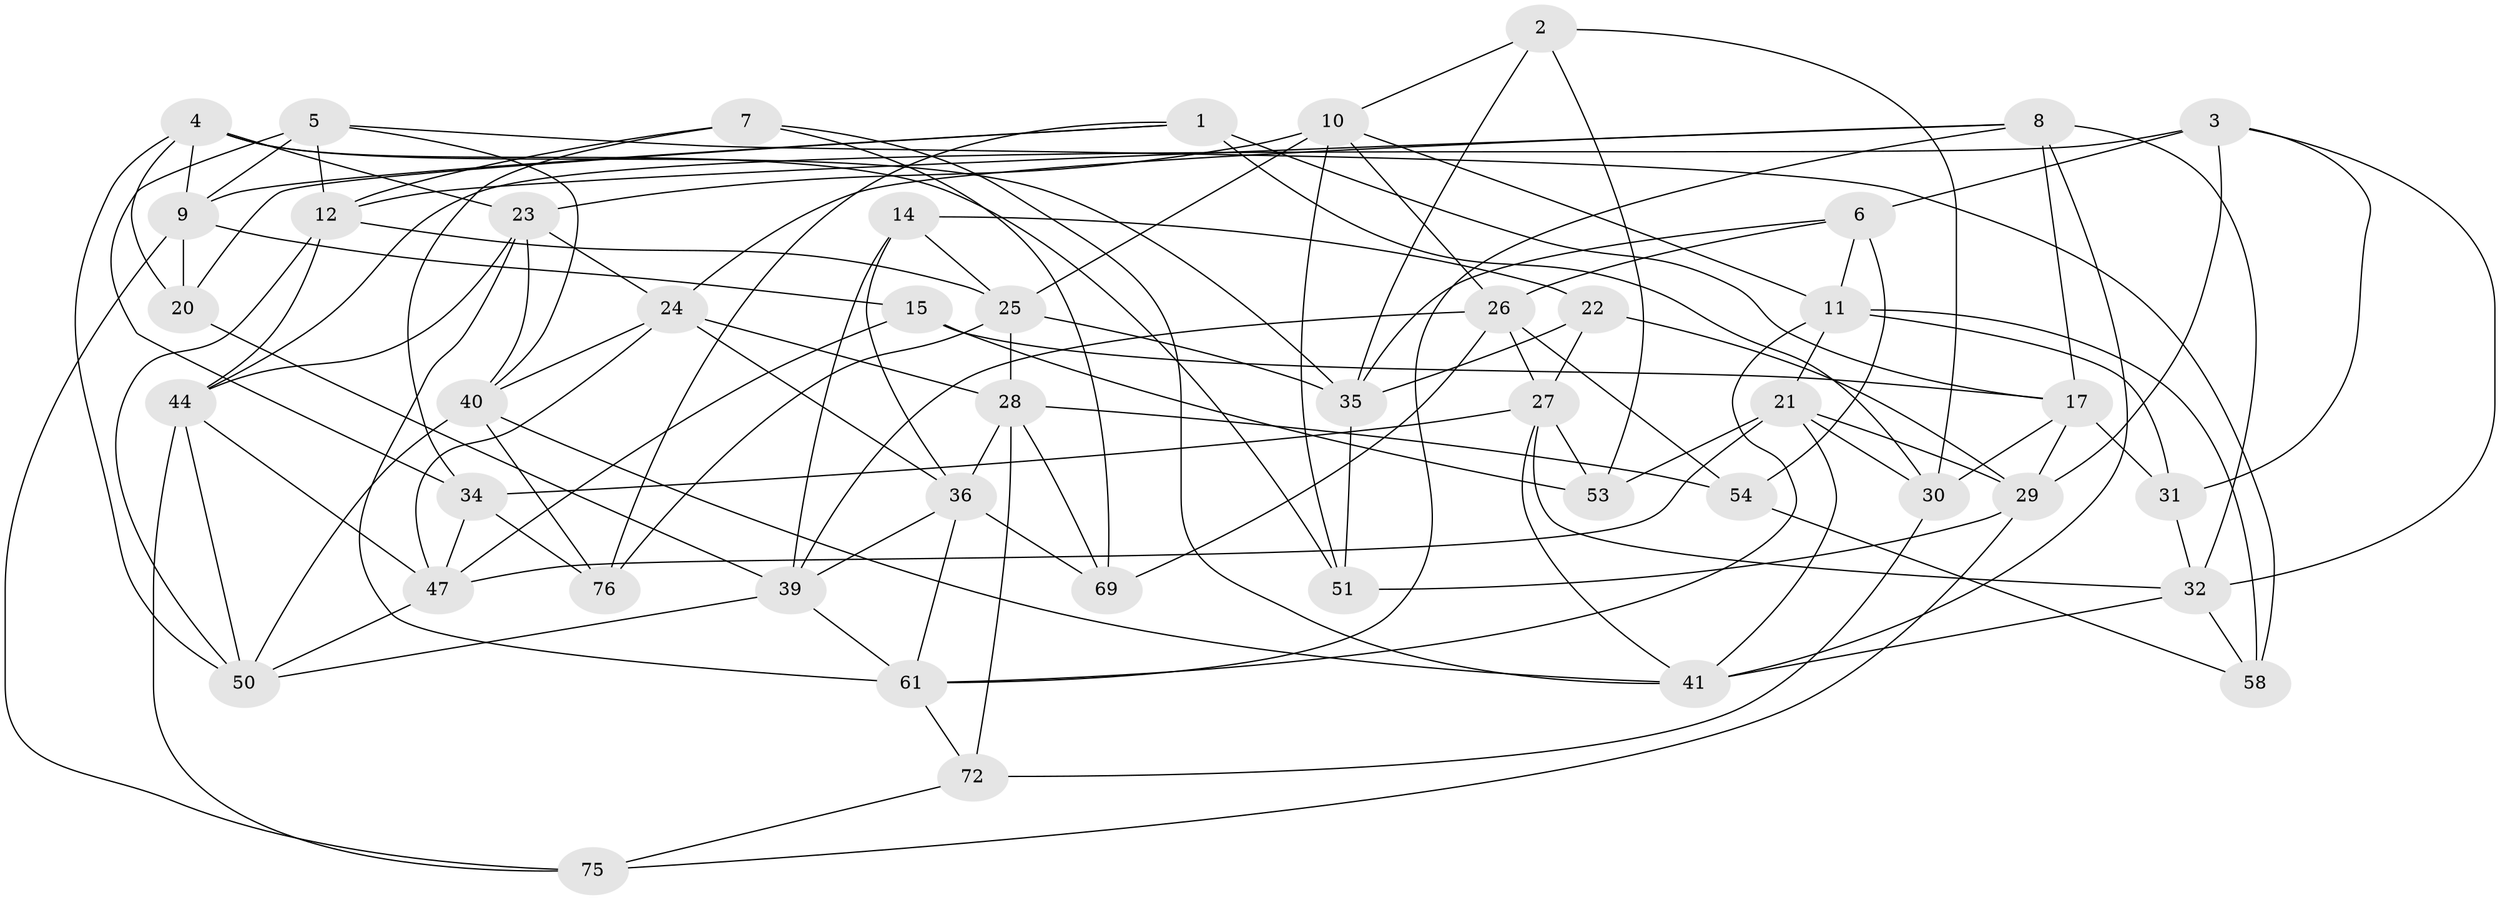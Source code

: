 // original degree distribution, {4: 1.0}
// Generated by graph-tools (version 1.1) at 2025/11/02/27/25 16:11:47]
// undirected, 46 vertices, 120 edges
graph export_dot {
graph [start="1"]
  node [color=gray90,style=filled];
  1 [super="+73"];
  2;
  3 [super="+19"];
  4 [super="+66"];
  5 [super="+46"];
  6 [super="+33"];
  7;
  8 [super="+13"];
  9 [super="+42"];
  10 [super="+16"];
  11 [super="+37"];
  12 [super="+59"];
  14;
  15;
  17 [super="+18"];
  20;
  21 [super="+63"];
  22;
  23 [super="+49"];
  24 [super="+43"];
  25 [super="+38"];
  26 [super="+65"];
  27 [super="+74"];
  28 [super="+55"];
  29 [super="+77"];
  30 [super="+57"];
  31;
  32 [super="+68"];
  34 [super="+70"];
  35 [super="+48"];
  36 [super="+45"];
  39 [super="+60"];
  40 [super="+67"];
  41 [super="+71"];
  44 [super="+52"];
  47 [super="+56"];
  50 [super="+62"];
  51;
  53;
  54;
  58;
  61 [super="+64"];
  69;
  72;
  75;
  76;
  1 -- 17;
  1 -- 76;
  1 -- 30 [weight=2];
  1 -- 20;
  1 -- 9;
  2 -- 30;
  2 -- 53;
  2 -- 35;
  2 -- 10;
  3 -- 32;
  3 -- 44;
  3 -- 6 [weight=2];
  3 -- 29;
  3 -- 31;
  4 -- 23;
  4 -- 35;
  4 -- 50;
  4 -- 9;
  4 -- 51;
  4 -- 20;
  5 -- 34 [weight=2];
  5 -- 9;
  5 -- 58;
  5 -- 12;
  5 -- 40;
  6 -- 35;
  6 -- 54;
  6 -- 26;
  6 -- 11;
  7 -- 69;
  7 -- 12;
  7 -- 41;
  7 -- 34;
  8 -- 32;
  8 -- 61;
  8 -- 24;
  8 -- 12;
  8 -- 17;
  8 -- 41;
  9 -- 75;
  9 -- 20;
  9 -- 15;
  10 -- 25;
  10 -- 23;
  10 -- 11;
  10 -- 51;
  10 -- 26;
  11 -- 21;
  11 -- 61;
  11 -- 58;
  11 -- 31;
  12 -- 25;
  12 -- 50;
  12 -- 44;
  14 -- 22;
  14 -- 25;
  14 -- 36;
  14 -- 39;
  15 -- 47;
  15 -- 17;
  15 -- 53;
  17 -- 29;
  17 -- 31;
  17 -- 30;
  20 -- 39;
  21 -- 30;
  21 -- 53;
  21 -- 29;
  21 -- 47;
  21 -- 41;
  22 -- 35;
  22 -- 29;
  22 -- 27;
  23 -- 61;
  23 -- 40;
  23 -- 44;
  23 -- 24;
  24 -- 40;
  24 -- 28;
  24 -- 47;
  24 -- 36;
  25 -- 76;
  25 -- 35;
  25 -- 28;
  26 -- 69;
  26 -- 27;
  26 -- 54;
  26 -- 39;
  27 -- 53;
  27 -- 32;
  27 -- 41;
  27 -- 34;
  28 -- 72;
  28 -- 69;
  28 -- 54;
  28 -- 36;
  29 -- 75;
  29 -- 51;
  30 -- 72;
  31 -- 32;
  32 -- 41;
  32 -- 58;
  34 -- 47;
  34 -- 76;
  35 -- 51;
  36 -- 69;
  36 -- 61;
  36 -- 39;
  39 -- 61;
  39 -- 50;
  40 -- 76;
  40 -- 41;
  40 -- 50;
  44 -- 47;
  44 -- 75;
  44 -- 50;
  47 -- 50;
  54 -- 58;
  61 -- 72;
  72 -- 75;
}
